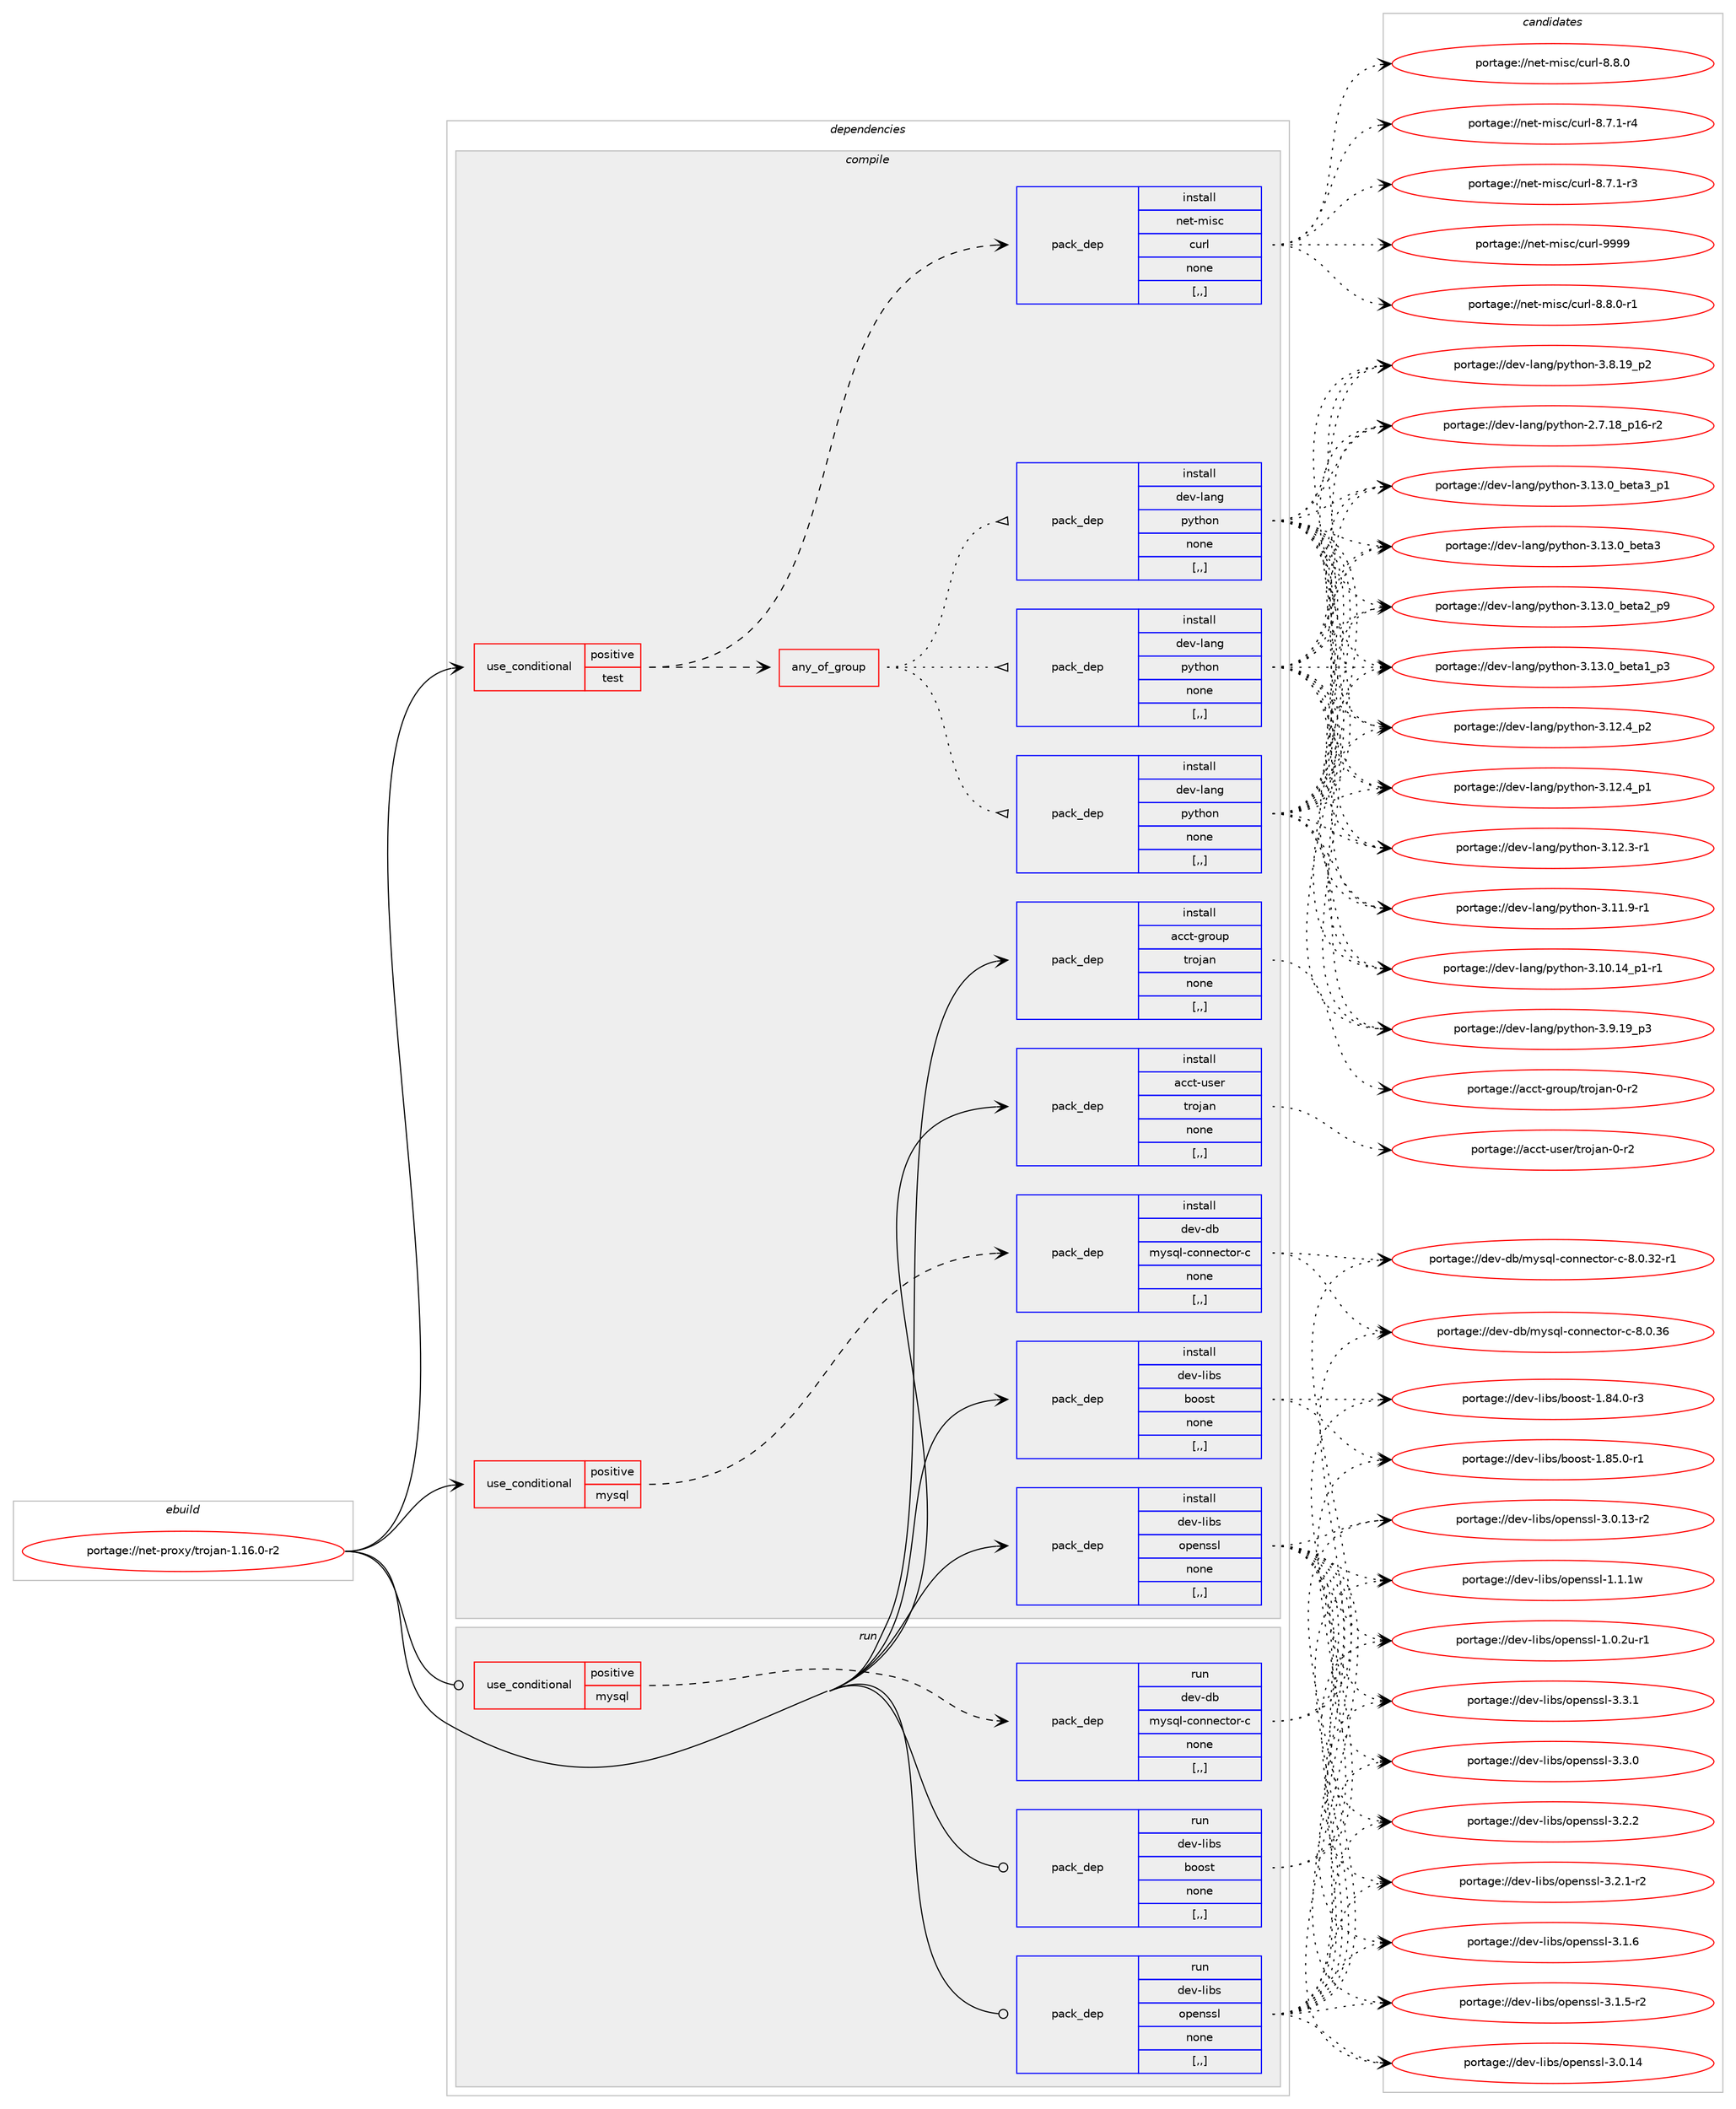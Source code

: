 digraph prolog {

# *************
# Graph options
# *************

newrank=true;
concentrate=true;
compound=true;
graph [rankdir=LR,fontname=Helvetica,fontsize=10,ranksep=1.5];#, ranksep=2.5, nodesep=0.2];
edge  [arrowhead=vee];
node  [fontname=Helvetica,fontsize=10];

# **********
# The ebuild
# **********

subgraph cluster_leftcol {
color=gray;
rank=same;
label=<<i>ebuild</i>>;
id [label="portage://net-proxy/trojan-1.16.0-r2", color=red, width=4, href="../net-proxy/trojan-1.16.0-r2.svg"];
}

# ****************
# The dependencies
# ****************

subgraph cluster_midcol {
color=gray;
label=<<i>dependencies</i>>;
subgraph cluster_compile {
fillcolor="#eeeeee";
style=filled;
label=<<i>compile</i>>;
subgraph cond101236 {
dependency382387 [label=<<TABLE BORDER="0" CELLBORDER="1" CELLSPACING="0" CELLPADDING="4"><TR><TD ROWSPAN="3" CELLPADDING="10">use_conditional</TD></TR><TR><TD>positive</TD></TR><TR><TD>mysql</TD></TR></TABLE>>, shape=none, color=red];
subgraph pack278387 {
dependency382388 [label=<<TABLE BORDER="0" CELLBORDER="1" CELLSPACING="0" CELLPADDING="4" WIDTH="220"><TR><TD ROWSPAN="6" CELLPADDING="30">pack_dep</TD></TR><TR><TD WIDTH="110">install</TD></TR><TR><TD>dev-db</TD></TR><TR><TD>mysql-connector-c</TD></TR><TR><TD>none</TD></TR><TR><TD>[,,]</TD></TR></TABLE>>, shape=none, color=blue];
}
dependency382387:e -> dependency382388:w [weight=20,style="dashed",arrowhead="vee"];
}
id:e -> dependency382387:w [weight=20,style="solid",arrowhead="vee"];
subgraph cond101237 {
dependency382389 [label=<<TABLE BORDER="0" CELLBORDER="1" CELLSPACING="0" CELLPADDING="4"><TR><TD ROWSPAN="3" CELLPADDING="10">use_conditional</TD></TR><TR><TD>positive</TD></TR><TR><TD>test</TD></TR></TABLE>>, shape=none, color=red];
subgraph pack278388 {
dependency382390 [label=<<TABLE BORDER="0" CELLBORDER="1" CELLSPACING="0" CELLPADDING="4" WIDTH="220"><TR><TD ROWSPAN="6" CELLPADDING="30">pack_dep</TD></TR><TR><TD WIDTH="110">install</TD></TR><TR><TD>net-misc</TD></TR><TR><TD>curl</TD></TR><TR><TD>none</TD></TR><TR><TD>[,,]</TD></TR></TABLE>>, shape=none, color=blue];
}
dependency382389:e -> dependency382390:w [weight=20,style="dashed",arrowhead="vee"];
subgraph any2573 {
dependency382391 [label=<<TABLE BORDER="0" CELLBORDER="1" CELLSPACING="0" CELLPADDING="4"><TR><TD CELLPADDING="10">any_of_group</TD></TR></TABLE>>, shape=none, color=red];subgraph pack278389 {
dependency382392 [label=<<TABLE BORDER="0" CELLBORDER="1" CELLSPACING="0" CELLPADDING="4" WIDTH="220"><TR><TD ROWSPAN="6" CELLPADDING="30">pack_dep</TD></TR><TR><TD WIDTH="110">install</TD></TR><TR><TD>dev-lang</TD></TR><TR><TD>python</TD></TR><TR><TD>none</TD></TR><TR><TD>[,,]</TD></TR></TABLE>>, shape=none, color=blue];
}
dependency382391:e -> dependency382392:w [weight=20,style="dotted",arrowhead="oinv"];
subgraph pack278390 {
dependency382393 [label=<<TABLE BORDER="0" CELLBORDER="1" CELLSPACING="0" CELLPADDING="4" WIDTH="220"><TR><TD ROWSPAN="6" CELLPADDING="30">pack_dep</TD></TR><TR><TD WIDTH="110">install</TD></TR><TR><TD>dev-lang</TD></TR><TR><TD>python</TD></TR><TR><TD>none</TD></TR><TR><TD>[,,]</TD></TR></TABLE>>, shape=none, color=blue];
}
dependency382391:e -> dependency382393:w [weight=20,style="dotted",arrowhead="oinv"];
subgraph pack278391 {
dependency382394 [label=<<TABLE BORDER="0" CELLBORDER="1" CELLSPACING="0" CELLPADDING="4" WIDTH="220"><TR><TD ROWSPAN="6" CELLPADDING="30">pack_dep</TD></TR><TR><TD WIDTH="110">install</TD></TR><TR><TD>dev-lang</TD></TR><TR><TD>python</TD></TR><TR><TD>none</TD></TR><TR><TD>[,,]</TD></TR></TABLE>>, shape=none, color=blue];
}
dependency382391:e -> dependency382394:w [weight=20,style="dotted",arrowhead="oinv"];
}
dependency382389:e -> dependency382391:w [weight=20,style="dashed",arrowhead="vee"];
}
id:e -> dependency382389:w [weight=20,style="solid",arrowhead="vee"];
subgraph pack278392 {
dependency382395 [label=<<TABLE BORDER="0" CELLBORDER="1" CELLSPACING="0" CELLPADDING="4" WIDTH="220"><TR><TD ROWSPAN="6" CELLPADDING="30">pack_dep</TD></TR><TR><TD WIDTH="110">install</TD></TR><TR><TD>acct-group</TD></TR><TR><TD>trojan</TD></TR><TR><TD>none</TD></TR><TR><TD>[,,]</TD></TR></TABLE>>, shape=none, color=blue];
}
id:e -> dependency382395:w [weight=20,style="solid",arrowhead="vee"];
subgraph pack278393 {
dependency382396 [label=<<TABLE BORDER="0" CELLBORDER="1" CELLSPACING="0" CELLPADDING="4" WIDTH="220"><TR><TD ROWSPAN="6" CELLPADDING="30">pack_dep</TD></TR><TR><TD WIDTH="110">install</TD></TR><TR><TD>acct-user</TD></TR><TR><TD>trojan</TD></TR><TR><TD>none</TD></TR><TR><TD>[,,]</TD></TR></TABLE>>, shape=none, color=blue];
}
id:e -> dependency382396:w [weight=20,style="solid",arrowhead="vee"];
subgraph pack278394 {
dependency382397 [label=<<TABLE BORDER="0" CELLBORDER="1" CELLSPACING="0" CELLPADDING="4" WIDTH="220"><TR><TD ROWSPAN="6" CELLPADDING="30">pack_dep</TD></TR><TR><TD WIDTH="110">install</TD></TR><TR><TD>dev-libs</TD></TR><TR><TD>boost</TD></TR><TR><TD>none</TD></TR><TR><TD>[,,]</TD></TR></TABLE>>, shape=none, color=blue];
}
id:e -> dependency382397:w [weight=20,style="solid",arrowhead="vee"];
subgraph pack278395 {
dependency382398 [label=<<TABLE BORDER="0" CELLBORDER="1" CELLSPACING="0" CELLPADDING="4" WIDTH="220"><TR><TD ROWSPAN="6" CELLPADDING="30">pack_dep</TD></TR><TR><TD WIDTH="110">install</TD></TR><TR><TD>dev-libs</TD></TR><TR><TD>openssl</TD></TR><TR><TD>none</TD></TR><TR><TD>[,,]</TD></TR></TABLE>>, shape=none, color=blue];
}
id:e -> dependency382398:w [weight=20,style="solid",arrowhead="vee"];
}
subgraph cluster_compileandrun {
fillcolor="#eeeeee";
style=filled;
label=<<i>compile and run</i>>;
}
subgraph cluster_run {
fillcolor="#eeeeee";
style=filled;
label=<<i>run</i>>;
subgraph cond101238 {
dependency382399 [label=<<TABLE BORDER="0" CELLBORDER="1" CELLSPACING="0" CELLPADDING="4"><TR><TD ROWSPAN="3" CELLPADDING="10">use_conditional</TD></TR><TR><TD>positive</TD></TR><TR><TD>mysql</TD></TR></TABLE>>, shape=none, color=red];
subgraph pack278396 {
dependency382400 [label=<<TABLE BORDER="0" CELLBORDER="1" CELLSPACING="0" CELLPADDING="4" WIDTH="220"><TR><TD ROWSPAN="6" CELLPADDING="30">pack_dep</TD></TR><TR><TD WIDTH="110">run</TD></TR><TR><TD>dev-db</TD></TR><TR><TD>mysql-connector-c</TD></TR><TR><TD>none</TD></TR><TR><TD>[,,]</TD></TR></TABLE>>, shape=none, color=blue];
}
dependency382399:e -> dependency382400:w [weight=20,style="dashed",arrowhead="vee"];
}
id:e -> dependency382399:w [weight=20,style="solid",arrowhead="odot"];
subgraph pack278397 {
dependency382401 [label=<<TABLE BORDER="0" CELLBORDER="1" CELLSPACING="0" CELLPADDING="4" WIDTH="220"><TR><TD ROWSPAN="6" CELLPADDING="30">pack_dep</TD></TR><TR><TD WIDTH="110">run</TD></TR><TR><TD>dev-libs</TD></TR><TR><TD>boost</TD></TR><TR><TD>none</TD></TR><TR><TD>[,,]</TD></TR></TABLE>>, shape=none, color=blue];
}
id:e -> dependency382401:w [weight=20,style="solid",arrowhead="odot"];
subgraph pack278398 {
dependency382402 [label=<<TABLE BORDER="0" CELLBORDER="1" CELLSPACING="0" CELLPADDING="4" WIDTH="220"><TR><TD ROWSPAN="6" CELLPADDING="30">pack_dep</TD></TR><TR><TD WIDTH="110">run</TD></TR><TR><TD>dev-libs</TD></TR><TR><TD>openssl</TD></TR><TR><TD>none</TD></TR><TR><TD>[,,]</TD></TR></TABLE>>, shape=none, color=blue];
}
id:e -> dependency382402:w [weight=20,style="solid",arrowhead="odot"];
}
}

# **************
# The candidates
# **************

subgraph cluster_choices {
rank=same;
color=gray;
label=<<i>candidates</i>>;

subgraph choice278387 {
color=black;
nodesep=1;
choice100101118451009847109121115113108459911111011010199116111114459945564648465154 [label="portage://dev-db/mysql-connector-c-8.0.36", color=red, width=4,href="../dev-db/mysql-connector-c-8.0.36.svg"];
choice1001011184510098471091211151131084599111110110101991161111144599455646484651504511449 [label="portage://dev-db/mysql-connector-c-8.0.32-r1", color=red, width=4,href="../dev-db/mysql-connector-c-8.0.32-r1.svg"];
dependency382388:e -> choice100101118451009847109121115113108459911111011010199116111114459945564648465154:w [style=dotted,weight="100"];
dependency382388:e -> choice1001011184510098471091211151131084599111110110101991161111144599455646484651504511449:w [style=dotted,weight="100"];
}
subgraph choice278388 {
color=black;
nodesep=1;
choice110101116451091051159947991171141084557575757 [label="portage://net-misc/curl-9999", color=red, width=4,href="../net-misc/curl-9999.svg"];
choice110101116451091051159947991171141084556465646484511449 [label="portage://net-misc/curl-8.8.0-r1", color=red, width=4,href="../net-misc/curl-8.8.0-r1.svg"];
choice11010111645109105115994799117114108455646564648 [label="portage://net-misc/curl-8.8.0", color=red, width=4,href="../net-misc/curl-8.8.0.svg"];
choice110101116451091051159947991171141084556465546494511452 [label="portage://net-misc/curl-8.7.1-r4", color=red, width=4,href="../net-misc/curl-8.7.1-r4.svg"];
choice110101116451091051159947991171141084556465546494511451 [label="portage://net-misc/curl-8.7.1-r3", color=red, width=4,href="../net-misc/curl-8.7.1-r3.svg"];
dependency382390:e -> choice110101116451091051159947991171141084557575757:w [style=dotted,weight="100"];
dependency382390:e -> choice110101116451091051159947991171141084556465646484511449:w [style=dotted,weight="100"];
dependency382390:e -> choice11010111645109105115994799117114108455646564648:w [style=dotted,weight="100"];
dependency382390:e -> choice110101116451091051159947991171141084556465546494511452:w [style=dotted,weight="100"];
dependency382390:e -> choice110101116451091051159947991171141084556465546494511451:w [style=dotted,weight="100"];
}
subgraph choice278389 {
color=black;
nodesep=1;
choice10010111845108971101034711212111610411111045514649514648959810111697519511249 [label="portage://dev-lang/python-3.13.0_beta3_p1", color=red, width=4,href="../dev-lang/python-3.13.0_beta3_p1.svg"];
choice1001011184510897110103471121211161041111104551464951464895981011169751 [label="portage://dev-lang/python-3.13.0_beta3", color=red, width=4,href="../dev-lang/python-3.13.0_beta3.svg"];
choice10010111845108971101034711212111610411111045514649514648959810111697509511257 [label="portage://dev-lang/python-3.13.0_beta2_p9", color=red, width=4,href="../dev-lang/python-3.13.0_beta2_p9.svg"];
choice10010111845108971101034711212111610411111045514649514648959810111697499511251 [label="portage://dev-lang/python-3.13.0_beta1_p3", color=red, width=4,href="../dev-lang/python-3.13.0_beta1_p3.svg"];
choice100101118451089711010347112121116104111110455146495046529511250 [label="portage://dev-lang/python-3.12.4_p2", color=red, width=4,href="../dev-lang/python-3.12.4_p2.svg"];
choice100101118451089711010347112121116104111110455146495046529511249 [label="portage://dev-lang/python-3.12.4_p1", color=red, width=4,href="../dev-lang/python-3.12.4_p1.svg"];
choice100101118451089711010347112121116104111110455146495046514511449 [label="portage://dev-lang/python-3.12.3-r1", color=red, width=4,href="../dev-lang/python-3.12.3-r1.svg"];
choice100101118451089711010347112121116104111110455146494946574511449 [label="portage://dev-lang/python-3.11.9-r1", color=red, width=4,href="../dev-lang/python-3.11.9-r1.svg"];
choice100101118451089711010347112121116104111110455146494846495295112494511449 [label="portage://dev-lang/python-3.10.14_p1-r1", color=red, width=4,href="../dev-lang/python-3.10.14_p1-r1.svg"];
choice100101118451089711010347112121116104111110455146574649579511251 [label="portage://dev-lang/python-3.9.19_p3", color=red, width=4,href="../dev-lang/python-3.9.19_p3.svg"];
choice100101118451089711010347112121116104111110455146564649579511250 [label="portage://dev-lang/python-3.8.19_p2", color=red, width=4,href="../dev-lang/python-3.8.19_p2.svg"];
choice100101118451089711010347112121116104111110455046554649569511249544511450 [label="portage://dev-lang/python-2.7.18_p16-r2", color=red, width=4,href="../dev-lang/python-2.7.18_p16-r2.svg"];
dependency382392:e -> choice10010111845108971101034711212111610411111045514649514648959810111697519511249:w [style=dotted,weight="100"];
dependency382392:e -> choice1001011184510897110103471121211161041111104551464951464895981011169751:w [style=dotted,weight="100"];
dependency382392:e -> choice10010111845108971101034711212111610411111045514649514648959810111697509511257:w [style=dotted,weight="100"];
dependency382392:e -> choice10010111845108971101034711212111610411111045514649514648959810111697499511251:w [style=dotted,weight="100"];
dependency382392:e -> choice100101118451089711010347112121116104111110455146495046529511250:w [style=dotted,weight="100"];
dependency382392:e -> choice100101118451089711010347112121116104111110455146495046529511249:w [style=dotted,weight="100"];
dependency382392:e -> choice100101118451089711010347112121116104111110455146495046514511449:w [style=dotted,weight="100"];
dependency382392:e -> choice100101118451089711010347112121116104111110455146494946574511449:w [style=dotted,weight="100"];
dependency382392:e -> choice100101118451089711010347112121116104111110455146494846495295112494511449:w [style=dotted,weight="100"];
dependency382392:e -> choice100101118451089711010347112121116104111110455146574649579511251:w [style=dotted,weight="100"];
dependency382392:e -> choice100101118451089711010347112121116104111110455146564649579511250:w [style=dotted,weight="100"];
dependency382392:e -> choice100101118451089711010347112121116104111110455046554649569511249544511450:w [style=dotted,weight="100"];
}
subgraph choice278390 {
color=black;
nodesep=1;
choice10010111845108971101034711212111610411111045514649514648959810111697519511249 [label="portage://dev-lang/python-3.13.0_beta3_p1", color=red, width=4,href="../dev-lang/python-3.13.0_beta3_p1.svg"];
choice1001011184510897110103471121211161041111104551464951464895981011169751 [label="portage://dev-lang/python-3.13.0_beta3", color=red, width=4,href="../dev-lang/python-3.13.0_beta3.svg"];
choice10010111845108971101034711212111610411111045514649514648959810111697509511257 [label="portage://dev-lang/python-3.13.0_beta2_p9", color=red, width=4,href="../dev-lang/python-3.13.0_beta2_p9.svg"];
choice10010111845108971101034711212111610411111045514649514648959810111697499511251 [label="portage://dev-lang/python-3.13.0_beta1_p3", color=red, width=4,href="../dev-lang/python-3.13.0_beta1_p3.svg"];
choice100101118451089711010347112121116104111110455146495046529511250 [label="portage://dev-lang/python-3.12.4_p2", color=red, width=4,href="../dev-lang/python-3.12.4_p2.svg"];
choice100101118451089711010347112121116104111110455146495046529511249 [label="portage://dev-lang/python-3.12.4_p1", color=red, width=4,href="../dev-lang/python-3.12.4_p1.svg"];
choice100101118451089711010347112121116104111110455146495046514511449 [label="portage://dev-lang/python-3.12.3-r1", color=red, width=4,href="../dev-lang/python-3.12.3-r1.svg"];
choice100101118451089711010347112121116104111110455146494946574511449 [label="portage://dev-lang/python-3.11.9-r1", color=red, width=4,href="../dev-lang/python-3.11.9-r1.svg"];
choice100101118451089711010347112121116104111110455146494846495295112494511449 [label="portage://dev-lang/python-3.10.14_p1-r1", color=red, width=4,href="../dev-lang/python-3.10.14_p1-r1.svg"];
choice100101118451089711010347112121116104111110455146574649579511251 [label="portage://dev-lang/python-3.9.19_p3", color=red, width=4,href="../dev-lang/python-3.9.19_p3.svg"];
choice100101118451089711010347112121116104111110455146564649579511250 [label="portage://dev-lang/python-3.8.19_p2", color=red, width=4,href="../dev-lang/python-3.8.19_p2.svg"];
choice100101118451089711010347112121116104111110455046554649569511249544511450 [label="portage://dev-lang/python-2.7.18_p16-r2", color=red, width=4,href="../dev-lang/python-2.7.18_p16-r2.svg"];
dependency382393:e -> choice10010111845108971101034711212111610411111045514649514648959810111697519511249:w [style=dotted,weight="100"];
dependency382393:e -> choice1001011184510897110103471121211161041111104551464951464895981011169751:w [style=dotted,weight="100"];
dependency382393:e -> choice10010111845108971101034711212111610411111045514649514648959810111697509511257:w [style=dotted,weight="100"];
dependency382393:e -> choice10010111845108971101034711212111610411111045514649514648959810111697499511251:w [style=dotted,weight="100"];
dependency382393:e -> choice100101118451089711010347112121116104111110455146495046529511250:w [style=dotted,weight="100"];
dependency382393:e -> choice100101118451089711010347112121116104111110455146495046529511249:w [style=dotted,weight="100"];
dependency382393:e -> choice100101118451089711010347112121116104111110455146495046514511449:w [style=dotted,weight="100"];
dependency382393:e -> choice100101118451089711010347112121116104111110455146494946574511449:w [style=dotted,weight="100"];
dependency382393:e -> choice100101118451089711010347112121116104111110455146494846495295112494511449:w [style=dotted,weight="100"];
dependency382393:e -> choice100101118451089711010347112121116104111110455146574649579511251:w [style=dotted,weight="100"];
dependency382393:e -> choice100101118451089711010347112121116104111110455146564649579511250:w [style=dotted,weight="100"];
dependency382393:e -> choice100101118451089711010347112121116104111110455046554649569511249544511450:w [style=dotted,weight="100"];
}
subgraph choice278391 {
color=black;
nodesep=1;
choice10010111845108971101034711212111610411111045514649514648959810111697519511249 [label="portage://dev-lang/python-3.13.0_beta3_p1", color=red, width=4,href="../dev-lang/python-3.13.0_beta3_p1.svg"];
choice1001011184510897110103471121211161041111104551464951464895981011169751 [label="portage://dev-lang/python-3.13.0_beta3", color=red, width=4,href="../dev-lang/python-3.13.0_beta3.svg"];
choice10010111845108971101034711212111610411111045514649514648959810111697509511257 [label="portage://dev-lang/python-3.13.0_beta2_p9", color=red, width=4,href="../dev-lang/python-3.13.0_beta2_p9.svg"];
choice10010111845108971101034711212111610411111045514649514648959810111697499511251 [label="portage://dev-lang/python-3.13.0_beta1_p3", color=red, width=4,href="../dev-lang/python-3.13.0_beta1_p3.svg"];
choice100101118451089711010347112121116104111110455146495046529511250 [label="portage://dev-lang/python-3.12.4_p2", color=red, width=4,href="../dev-lang/python-3.12.4_p2.svg"];
choice100101118451089711010347112121116104111110455146495046529511249 [label="portage://dev-lang/python-3.12.4_p1", color=red, width=4,href="../dev-lang/python-3.12.4_p1.svg"];
choice100101118451089711010347112121116104111110455146495046514511449 [label="portage://dev-lang/python-3.12.3-r1", color=red, width=4,href="../dev-lang/python-3.12.3-r1.svg"];
choice100101118451089711010347112121116104111110455146494946574511449 [label="portage://dev-lang/python-3.11.9-r1", color=red, width=4,href="../dev-lang/python-3.11.9-r1.svg"];
choice100101118451089711010347112121116104111110455146494846495295112494511449 [label="portage://dev-lang/python-3.10.14_p1-r1", color=red, width=4,href="../dev-lang/python-3.10.14_p1-r1.svg"];
choice100101118451089711010347112121116104111110455146574649579511251 [label="portage://dev-lang/python-3.9.19_p3", color=red, width=4,href="../dev-lang/python-3.9.19_p3.svg"];
choice100101118451089711010347112121116104111110455146564649579511250 [label="portage://dev-lang/python-3.8.19_p2", color=red, width=4,href="../dev-lang/python-3.8.19_p2.svg"];
choice100101118451089711010347112121116104111110455046554649569511249544511450 [label="portage://dev-lang/python-2.7.18_p16-r2", color=red, width=4,href="../dev-lang/python-2.7.18_p16-r2.svg"];
dependency382394:e -> choice10010111845108971101034711212111610411111045514649514648959810111697519511249:w [style=dotted,weight="100"];
dependency382394:e -> choice1001011184510897110103471121211161041111104551464951464895981011169751:w [style=dotted,weight="100"];
dependency382394:e -> choice10010111845108971101034711212111610411111045514649514648959810111697509511257:w [style=dotted,weight="100"];
dependency382394:e -> choice10010111845108971101034711212111610411111045514649514648959810111697499511251:w [style=dotted,weight="100"];
dependency382394:e -> choice100101118451089711010347112121116104111110455146495046529511250:w [style=dotted,weight="100"];
dependency382394:e -> choice100101118451089711010347112121116104111110455146495046529511249:w [style=dotted,weight="100"];
dependency382394:e -> choice100101118451089711010347112121116104111110455146495046514511449:w [style=dotted,weight="100"];
dependency382394:e -> choice100101118451089711010347112121116104111110455146494946574511449:w [style=dotted,weight="100"];
dependency382394:e -> choice100101118451089711010347112121116104111110455146494846495295112494511449:w [style=dotted,weight="100"];
dependency382394:e -> choice100101118451089711010347112121116104111110455146574649579511251:w [style=dotted,weight="100"];
dependency382394:e -> choice100101118451089711010347112121116104111110455146564649579511250:w [style=dotted,weight="100"];
dependency382394:e -> choice100101118451089711010347112121116104111110455046554649569511249544511450:w [style=dotted,weight="100"];
}
subgraph choice278392 {
color=black;
nodesep=1;
choice97999911645103114111117112471161141111069711045484511450 [label="portage://acct-group/trojan-0-r2", color=red, width=4,href="../acct-group/trojan-0-r2.svg"];
dependency382395:e -> choice97999911645103114111117112471161141111069711045484511450:w [style=dotted,weight="100"];
}
subgraph choice278393 {
color=black;
nodesep=1;
choice97999911645117115101114471161141111069711045484511450 [label="portage://acct-user/trojan-0-r2", color=red, width=4,href="../acct-user/trojan-0-r2.svg"];
dependency382396:e -> choice97999911645117115101114471161141111069711045484511450:w [style=dotted,weight="100"];
}
subgraph choice278394 {
color=black;
nodesep=1;
choice10010111845108105981154798111111115116454946565346484511449 [label="portage://dev-libs/boost-1.85.0-r1", color=red, width=4,href="../dev-libs/boost-1.85.0-r1.svg"];
choice10010111845108105981154798111111115116454946565246484511451 [label="portage://dev-libs/boost-1.84.0-r3", color=red, width=4,href="../dev-libs/boost-1.84.0-r3.svg"];
dependency382397:e -> choice10010111845108105981154798111111115116454946565346484511449:w [style=dotted,weight="100"];
dependency382397:e -> choice10010111845108105981154798111111115116454946565246484511451:w [style=dotted,weight="100"];
}
subgraph choice278395 {
color=black;
nodesep=1;
choice100101118451081059811547111112101110115115108455146514649 [label="portage://dev-libs/openssl-3.3.1", color=red, width=4,href="../dev-libs/openssl-3.3.1.svg"];
choice100101118451081059811547111112101110115115108455146514648 [label="portage://dev-libs/openssl-3.3.0", color=red, width=4,href="../dev-libs/openssl-3.3.0.svg"];
choice100101118451081059811547111112101110115115108455146504650 [label="portage://dev-libs/openssl-3.2.2", color=red, width=4,href="../dev-libs/openssl-3.2.2.svg"];
choice1001011184510810598115471111121011101151151084551465046494511450 [label="portage://dev-libs/openssl-3.2.1-r2", color=red, width=4,href="../dev-libs/openssl-3.2.1-r2.svg"];
choice100101118451081059811547111112101110115115108455146494654 [label="portage://dev-libs/openssl-3.1.6", color=red, width=4,href="../dev-libs/openssl-3.1.6.svg"];
choice1001011184510810598115471111121011101151151084551464946534511450 [label="portage://dev-libs/openssl-3.1.5-r2", color=red, width=4,href="../dev-libs/openssl-3.1.5-r2.svg"];
choice10010111845108105981154711111210111011511510845514648464952 [label="portage://dev-libs/openssl-3.0.14", color=red, width=4,href="../dev-libs/openssl-3.0.14.svg"];
choice100101118451081059811547111112101110115115108455146484649514511450 [label="portage://dev-libs/openssl-3.0.13-r2", color=red, width=4,href="../dev-libs/openssl-3.0.13-r2.svg"];
choice100101118451081059811547111112101110115115108454946494649119 [label="portage://dev-libs/openssl-1.1.1w", color=red, width=4,href="../dev-libs/openssl-1.1.1w.svg"];
choice1001011184510810598115471111121011101151151084549464846501174511449 [label="portage://dev-libs/openssl-1.0.2u-r1", color=red, width=4,href="../dev-libs/openssl-1.0.2u-r1.svg"];
dependency382398:e -> choice100101118451081059811547111112101110115115108455146514649:w [style=dotted,weight="100"];
dependency382398:e -> choice100101118451081059811547111112101110115115108455146514648:w [style=dotted,weight="100"];
dependency382398:e -> choice100101118451081059811547111112101110115115108455146504650:w [style=dotted,weight="100"];
dependency382398:e -> choice1001011184510810598115471111121011101151151084551465046494511450:w [style=dotted,weight="100"];
dependency382398:e -> choice100101118451081059811547111112101110115115108455146494654:w [style=dotted,weight="100"];
dependency382398:e -> choice1001011184510810598115471111121011101151151084551464946534511450:w [style=dotted,weight="100"];
dependency382398:e -> choice10010111845108105981154711111210111011511510845514648464952:w [style=dotted,weight="100"];
dependency382398:e -> choice100101118451081059811547111112101110115115108455146484649514511450:w [style=dotted,weight="100"];
dependency382398:e -> choice100101118451081059811547111112101110115115108454946494649119:w [style=dotted,weight="100"];
dependency382398:e -> choice1001011184510810598115471111121011101151151084549464846501174511449:w [style=dotted,weight="100"];
}
subgraph choice278396 {
color=black;
nodesep=1;
choice100101118451009847109121115113108459911111011010199116111114459945564648465154 [label="portage://dev-db/mysql-connector-c-8.0.36", color=red, width=4,href="../dev-db/mysql-connector-c-8.0.36.svg"];
choice1001011184510098471091211151131084599111110110101991161111144599455646484651504511449 [label="portage://dev-db/mysql-connector-c-8.0.32-r1", color=red, width=4,href="../dev-db/mysql-connector-c-8.0.32-r1.svg"];
dependency382400:e -> choice100101118451009847109121115113108459911111011010199116111114459945564648465154:w [style=dotted,weight="100"];
dependency382400:e -> choice1001011184510098471091211151131084599111110110101991161111144599455646484651504511449:w [style=dotted,weight="100"];
}
subgraph choice278397 {
color=black;
nodesep=1;
choice10010111845108105981154798111111115116454946565346484511449 [label="portage://dev-libs/boost-1.85.0-r1", color=red, width=4,href="../dev-libs/boost-1.85.0-r1.svg"];
choice10010111845108105981154798111111115116454946565246484511451 [label="portage://dev-libs/boost-1.84.0-r3", color=red, width=4,href="../dev-libs/boost-1.84.0-r3.svg"];
dependency382401:e -> choice10010111845108105981154798111111115116454946565346484511449:w [style=dotted,weight="100"];
dependency382401:e -> choice10010111845108105981154798111111115116454946565246484511451:w [style=dotted,weight="100"];
}
subgraph choice278398 {
color=black;
nodesep=1;
choice100101118451081059811547111112101110115115108455146514649 [label="portage://dev-libs/openssl-3.3.1", color=red, width=4,href="../dev-libs/openssl-3.3.1.svg"];
choice100101118451081059811547111112101110115115108455146514648 [label="portage://dev-libs/openssl-3.3.0", color=red, width=4,href="../dev-libs/openssl-3.3.0.svg"];
choice100101118451081059811547111112101110115115108455146504650 [label="portage://dev-libs/openssl-3.2.2", color=red, width=4,href="../dev-libs/openssl-3.2.2.svg"];
choice1001011184510810598115471111121011101151151084551465046494511450 [label="portage://dev-libs/openssl-3.2.1-r2", color=red, width=4,href="../dev-libs/openssl-3.2.1-r2.svg"];
choice100101118451081059811547111112101110115115108455146494654 [label="portage://dev-libs/openssl-3.1.6", color=red, width=4,href="../dev-libs/openssl-3.1.6.svg"];
choice1001011184510810598115471111121011101151151084551464946534511450 [label="portage://dev-libs/openssl-3.1.5-r2", color=red, width=4,href="../dev-libs/openssl-3.1.5-r2.svg"];
choice10010111845108105981154711111210111011511510845514648464952 [label="portage://dev-libs/openssl-3.0.14", color=red, width=4,href="../dev-libs/openssl-3.0.14.svg"];
choice100101118451081059811547111112101110115115108455146484649514511450 [label="portage://dev-libs/openssl-3.0.13-r2", color=red, width=4,href="../dev-libs/openssl-3.0.13-r2.svg"];
choice100101118451081059811547111112101110115115108454946494649119 [label="portage://dev-libs/openssl-1.1.1w", color=red, width=4,href="../dev-libs/openssl-1.1.1w.svg"];
choice1001011184510810598115471111121011101151151084549464846501174511449 [label="portage://dev-libs/openssl-1.0.2u-r1", color=red, width=4,href="../dev-libs/openssl-1.0.2u-r1.svg"];
dependency382402:e -> choice100101118451081059811547111112101110115115108455146514649:w [style=dotted,weight="100"];
dependency382402:e -> choice100101118451081059811547111112101110115115108455146514648:w [style=dotted,weight="100"];
dependency382402:e -> choice100101118451081059811547111112101110115115108455146504650:w [style=dotted,weight="100"];
dependency382402:e -> choice1001011184510810598115471111121011101151151084551465046494511450:w [style=dotted,weight="100"];
dependency382402:e -> choice100101118451081059811547111112101110115115108455146494654:w [style=dotted,weight="100"];
dependency382402:e -> choice1001011184510810598115471111121011101151151084551464946534511450:w [style=dotted,weight="100"];
dependency382402:e -> choice10010111845108105981154711111210111011511510845514648464952:w [style=dotted,weight="100"];
dependency382402:e -> choice100101118451081059811547111112101110115115108455146484649514511450:w [style=dotted,weight="100"];
dependency382402:e -> choice100101118451081059811547111112101110115115108454946494649119:w [style=dotted,weight="100"];
dependency382402:e -> choice1001011184510810598115471111121011101151151084549464846501174511449:w [style=dotted,weight="100"];
}
}

}
